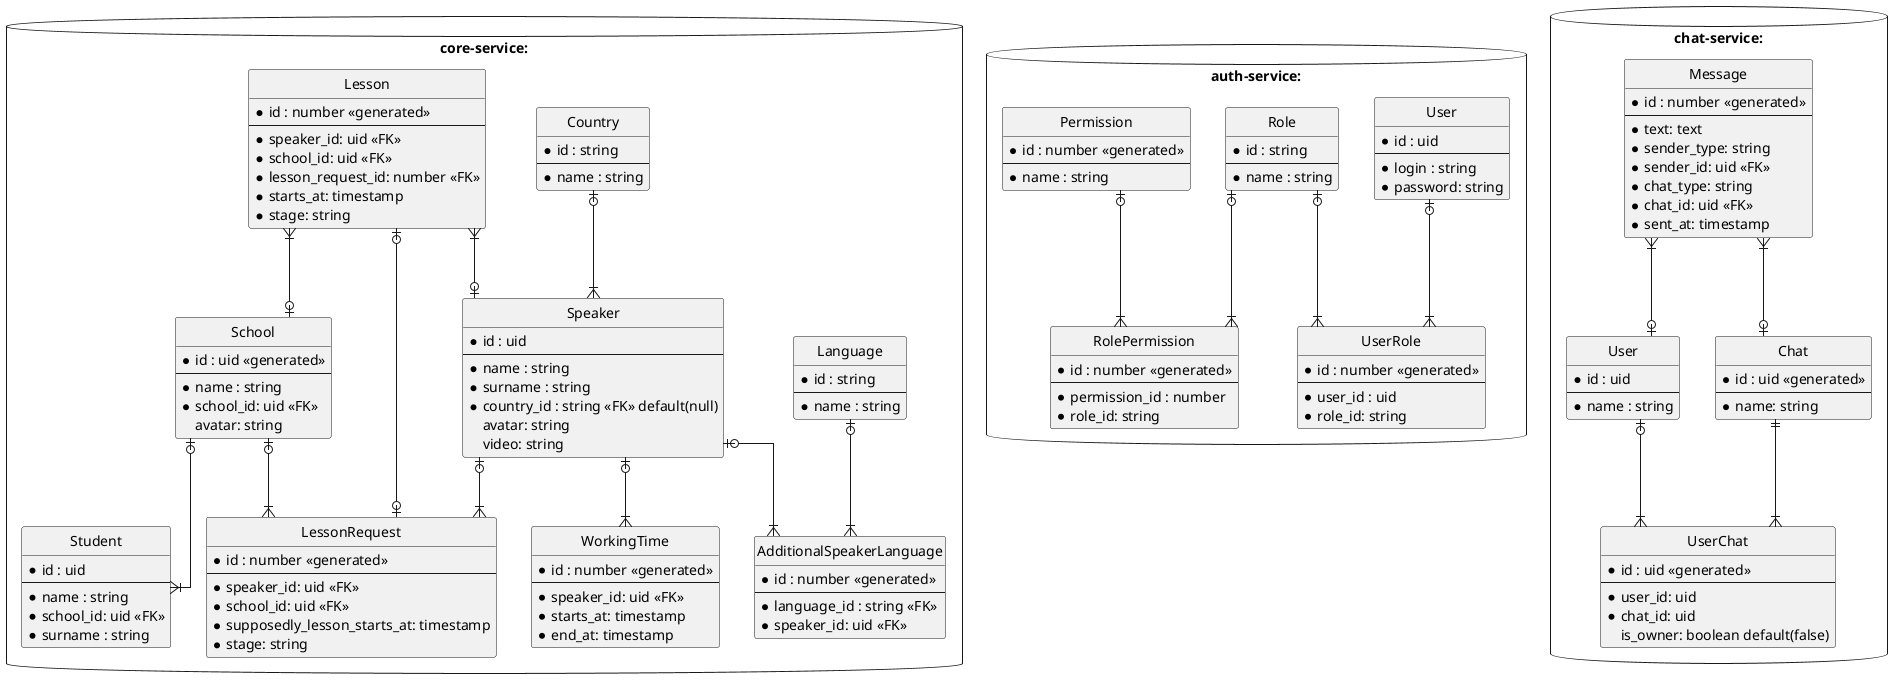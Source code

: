 @startuml
' hide the spot
hide circle

' avoid problems with angled crows feet
skinparam linetype ortho

database core-service: {

entity "Student" as stud {
  *id : uid
  --
  *name : string
  *school_id: uid <<FK>>
  *surname : string
}

entity "Speaker" as speaker {
  *id : uid
  --
  *name : string
  *surname : string
  *country_id : string <<FK>> default(null)
  avatar: string
  video: string
}

entity "School" as school {
  *id : uid <<generated>>
  --
  *name : string
  *school_id: uid <<FK>>
  avatar: string
}


entity "Language" as lang {
  *id : string
  --
  *name : string
}

entity "Country" as country {
  *id : string
  --
  *name : string
}

entity "AdditionalSpeakerLanguage" as speaker_lang {
  *id : number <<generated>>
  --
  *language_id : string <<FK>>
  *speaker_id: uid <<FK>>
}

entity "WorkingTime" as working_time {
  *id : number <<generated>>
  --
  *speaker_id: uid <<FK>>
  *starts_at: timestamp
  *end_at: timestamp
}

entity "LessonRequest" as lesson_request {
  *id : number <<generated>>
  --
  *speaker_id: uid <<FK>>
  *school_id: uid <<FK>>
  *supposedly_lesson_starts_at: timestamp
  *stage: string
}

entity "Lesson" as lesson {
  *id : number <<generated>>
  --
  *speaker_id: uid <<FK>>
  *school_id: uid <<FK>>
  *lesson_request_id: number <<FK>>
  *starts_at: timestamp
  *stage: string
}

speaker |o--|{ speaker_lang
country |o--|{ speaker
lesson  |o--o| lesson_request
lesson  }|--o| speaker
lesson  }|--o| school
speaker |o--|{ lesson_request
school  |o--|{ lesson_request
school  |o--|{ stud
lang    |o--|{ speaker_lang
speaker |o--|{ working_time
}

database auth-service: {
entity "User" as user {
  *id : uid
  --
  *login : string
  *password: string
}

entity "UserRole" as user_role {
  *id : number <<generated>>
  --
  *user_id : uid
  *role_id: string
}

entity "RolePermission" as role_permission {
  *id : number <<generated>>
  --
  *permission_id : number
  *role_id: string
}

entity "Permission" as permission {
  *id : number <<generated>>
  --
  *name : string
}

entity "Role" as role {
  *id : string
  --
  *name : string
}

 user    |o--|{ user_role
 role    |o--|{ user_role
 role    |o--|{ role_permission
 permission |o--|{ role_permission
}

database chat-service: {
entity "Message" as message {
  *id : number <<generated>>
  --
  *text: text
  *sender_type: string
  *sender_id: uid <<FK>>
  *chat_type: string
  *chat_id: uid <<FK>>
  *sent_at: timestamp
}

entity "User" as chat_user {
  *id : uid
  --
  *name : string
}

entity "Chat" as chat {
  *id : uid <<generated>>
  --
  *name: string
}

entity "UserChat" as user_chat {
  *id : uid <<generated>>
  --
  *user_id: uid
  *chat_id: uid
  is_owner: boolean default(false)
}


chat_user |o--|{ user_chat
chat  ||--|{ user_chat
message }|--o| chat_user
message }|--o| chat
}
@enduml